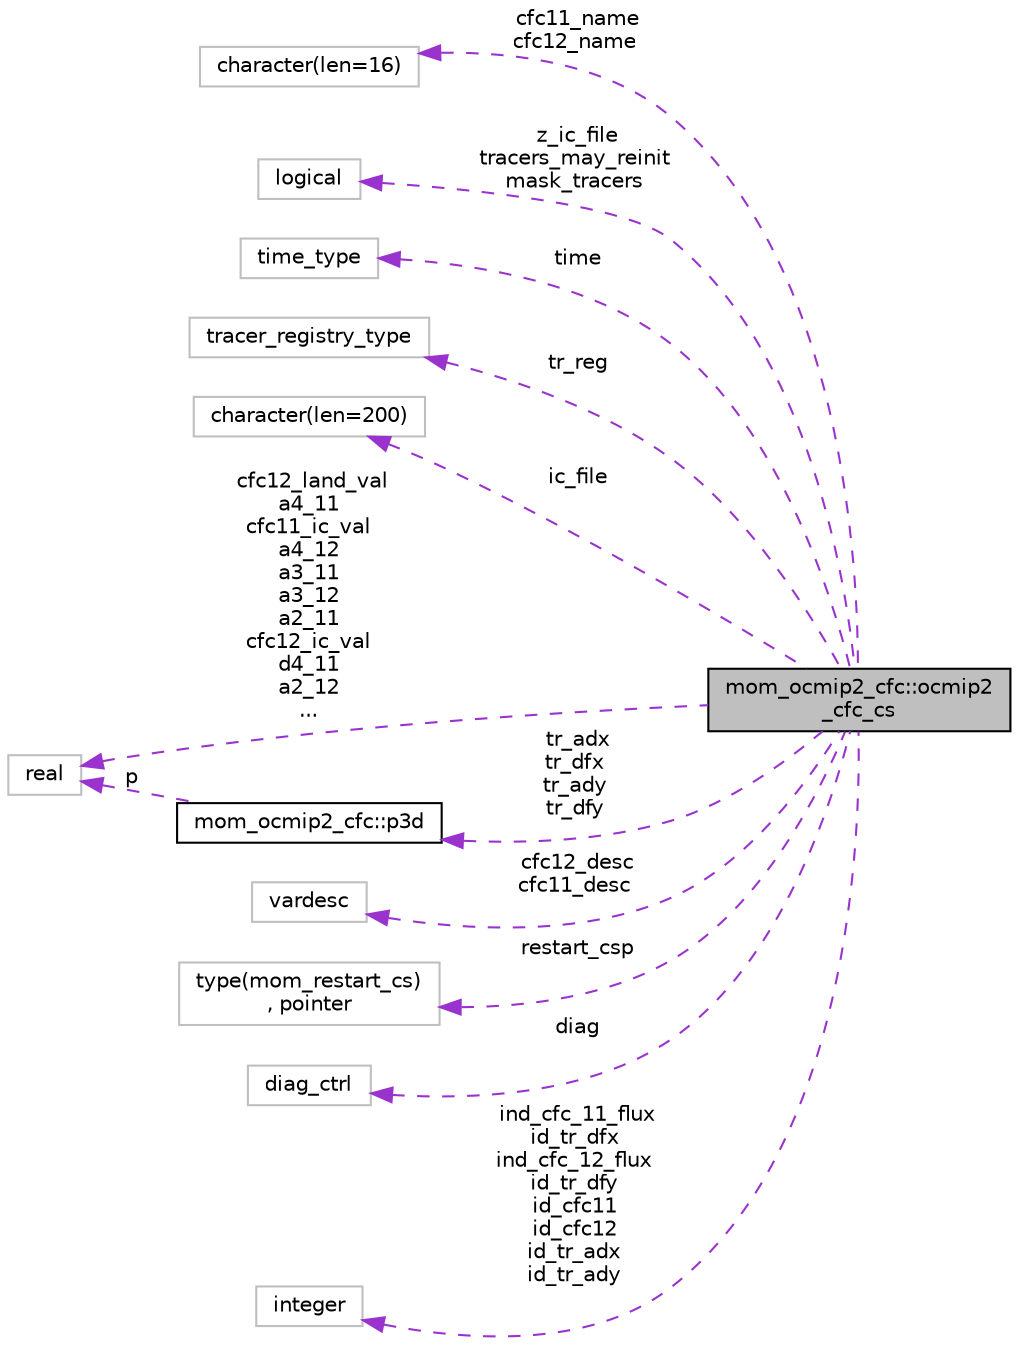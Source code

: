 digraph "mom_ocmip2_cfc::ocmip2_cfc_cs"
{
 // INTERACTIVE_SVG=YES
  edge [fontname="Helvetica",fontsize="10",labelfontname="Helvetica",labelfontsize="10"];
  node [fontname="Helvetica",fontsize="10",shape=record];
  rankdir="LR";
  Node1 [label="mom_ocmip2_cfc::ocmip2\l_cfc_cs",height=0.2,width=0.4,color="black", fillcolor="grey75", style="filled", fontcolor="black"];
  Node2 -> Node1 [dir="back",color="darkorchid3",fontsize="10",style="dashed",label=" cfc11_name\ncfc12_name" ,fontname="Helvetica"];
  Node2 [label="character(len=16)",height=0.2,width=0.4,color="grey75", fillcolor="white", style="filled"];
  Node3 -> Node1 [dir="back",color="darkorchid3",fontsize="10",style="dashed",label=" z_ic_file\ntracers_may_reinit\nmask_tracers" ,fontname="Helvetica"];
  Node3 [label="logical",height=0.2,width=0.4,color="grey75", fillcolor="white", style="filled"];
  Node4 -> Node1 [dir="back",color="darkorchid3",fontsize="10",style="dashed",label=" time" ,fontname="Helvetica"];
  Node4 [label="time_type",height=0.2,width=0.4,color="grey75", fillcolor="white", style="filled"];
  Node5 -> Node1 [dir="back",color="darkorchid3",fontsize="10",style="dashed",label=" tr_reg" ,fontname="Helvetica"];
  Node5 [label="tracer_registry_type",height=0.2,width=0.4,color="grey75", fillcolor="white", style="filled"];
  Node6 -> Node1 [dir="back",color="darkorchid3",fontsize="10",style="dashed",label=" ic_file" ,fontname="Helvetica"];
  Node6 [label="character(len=200)",height=0.2,width=0.4,color="grey75", fillcolor="white", style="filled"];
  Node7 -> Node1 [dir="back",color="darkorchid3",fontsize="10",style="dashed",label=" tr_adx\ntr_dfx\ntr_ady\ntr_dfy" ,fontname="Helvetica"];
  Node7 [label="mom_ocmip2_cfc::p3d",height=0.2,width=0.4,color="black", fillcolor="white", style="filled",URL="$structmom__ocmip2__cfc_1_1p3d.html"];
  Node8 -> Node7 [dir="back",color="darkorchid3",fontsize="10",style="dashed",label=" p" ,fontname="Helvetica"];
  Node8 [label="real",height=0.2,width=0.4,color="grey75", fillcolor="white", style="filled"];
  Node9 -> Node1 [dir="back",color="darkorchid3",fontsize="10",style="dashed",label=" cfc12_desc\ncfc11_desc" ,fontname="Helvetica"];
  Node9 [label="vardesc",height=0.2,width=0.4,color="grey75", fillcolor="white", style="filled"];
  Node10 -> Node1 [dir="back",color="darkorchid3",fontsize="10",style="dashed",label=" restart_csp" ,fontname="Helvetica"];
  Node10 [label="type(mom_restart_cs)\l, pointer",height=0.2,width=0.4,color="grey75", fillcolor="white", style="filled"];
  Node11 -> Node1 [dir="back",color="darkorchid3",fontsize="10",style="dashed",label=" diag" ,fontname="Helvetica"];
  Node11 [label="diag_ctrl",height=0.2,width=0.4,color="grey75", fillcolor="white", style="filled"];
  Node12 -> Node1 [dir="back",color="darkorchid3",fontsize="10",style="dashed",label=" ind_cfc_11_flux\nid_tr_dfx\nind_cfc_12_flux\nid_tr_dfy\nid_cfc11\nid_cfc12\nid_tr_adx\nid_tr_ady" ,fontname="Helvetica"];
  Node12 [label="integer",height=0.2,width=0.4,color="grey75", fillcolor="white", style="filled"];
  Node8 -> Node1 [dir="back",color="darkorchid3",fontsize="10",style="dashed",label=" cfc12_land_val\na4_11\ncfc11_ic_val\na4_12\na3_11\na3_12\na2_11\ncfc12_ic_val\nd4_11\na2_12\n..." ,fontname="Helvetica"];
}
